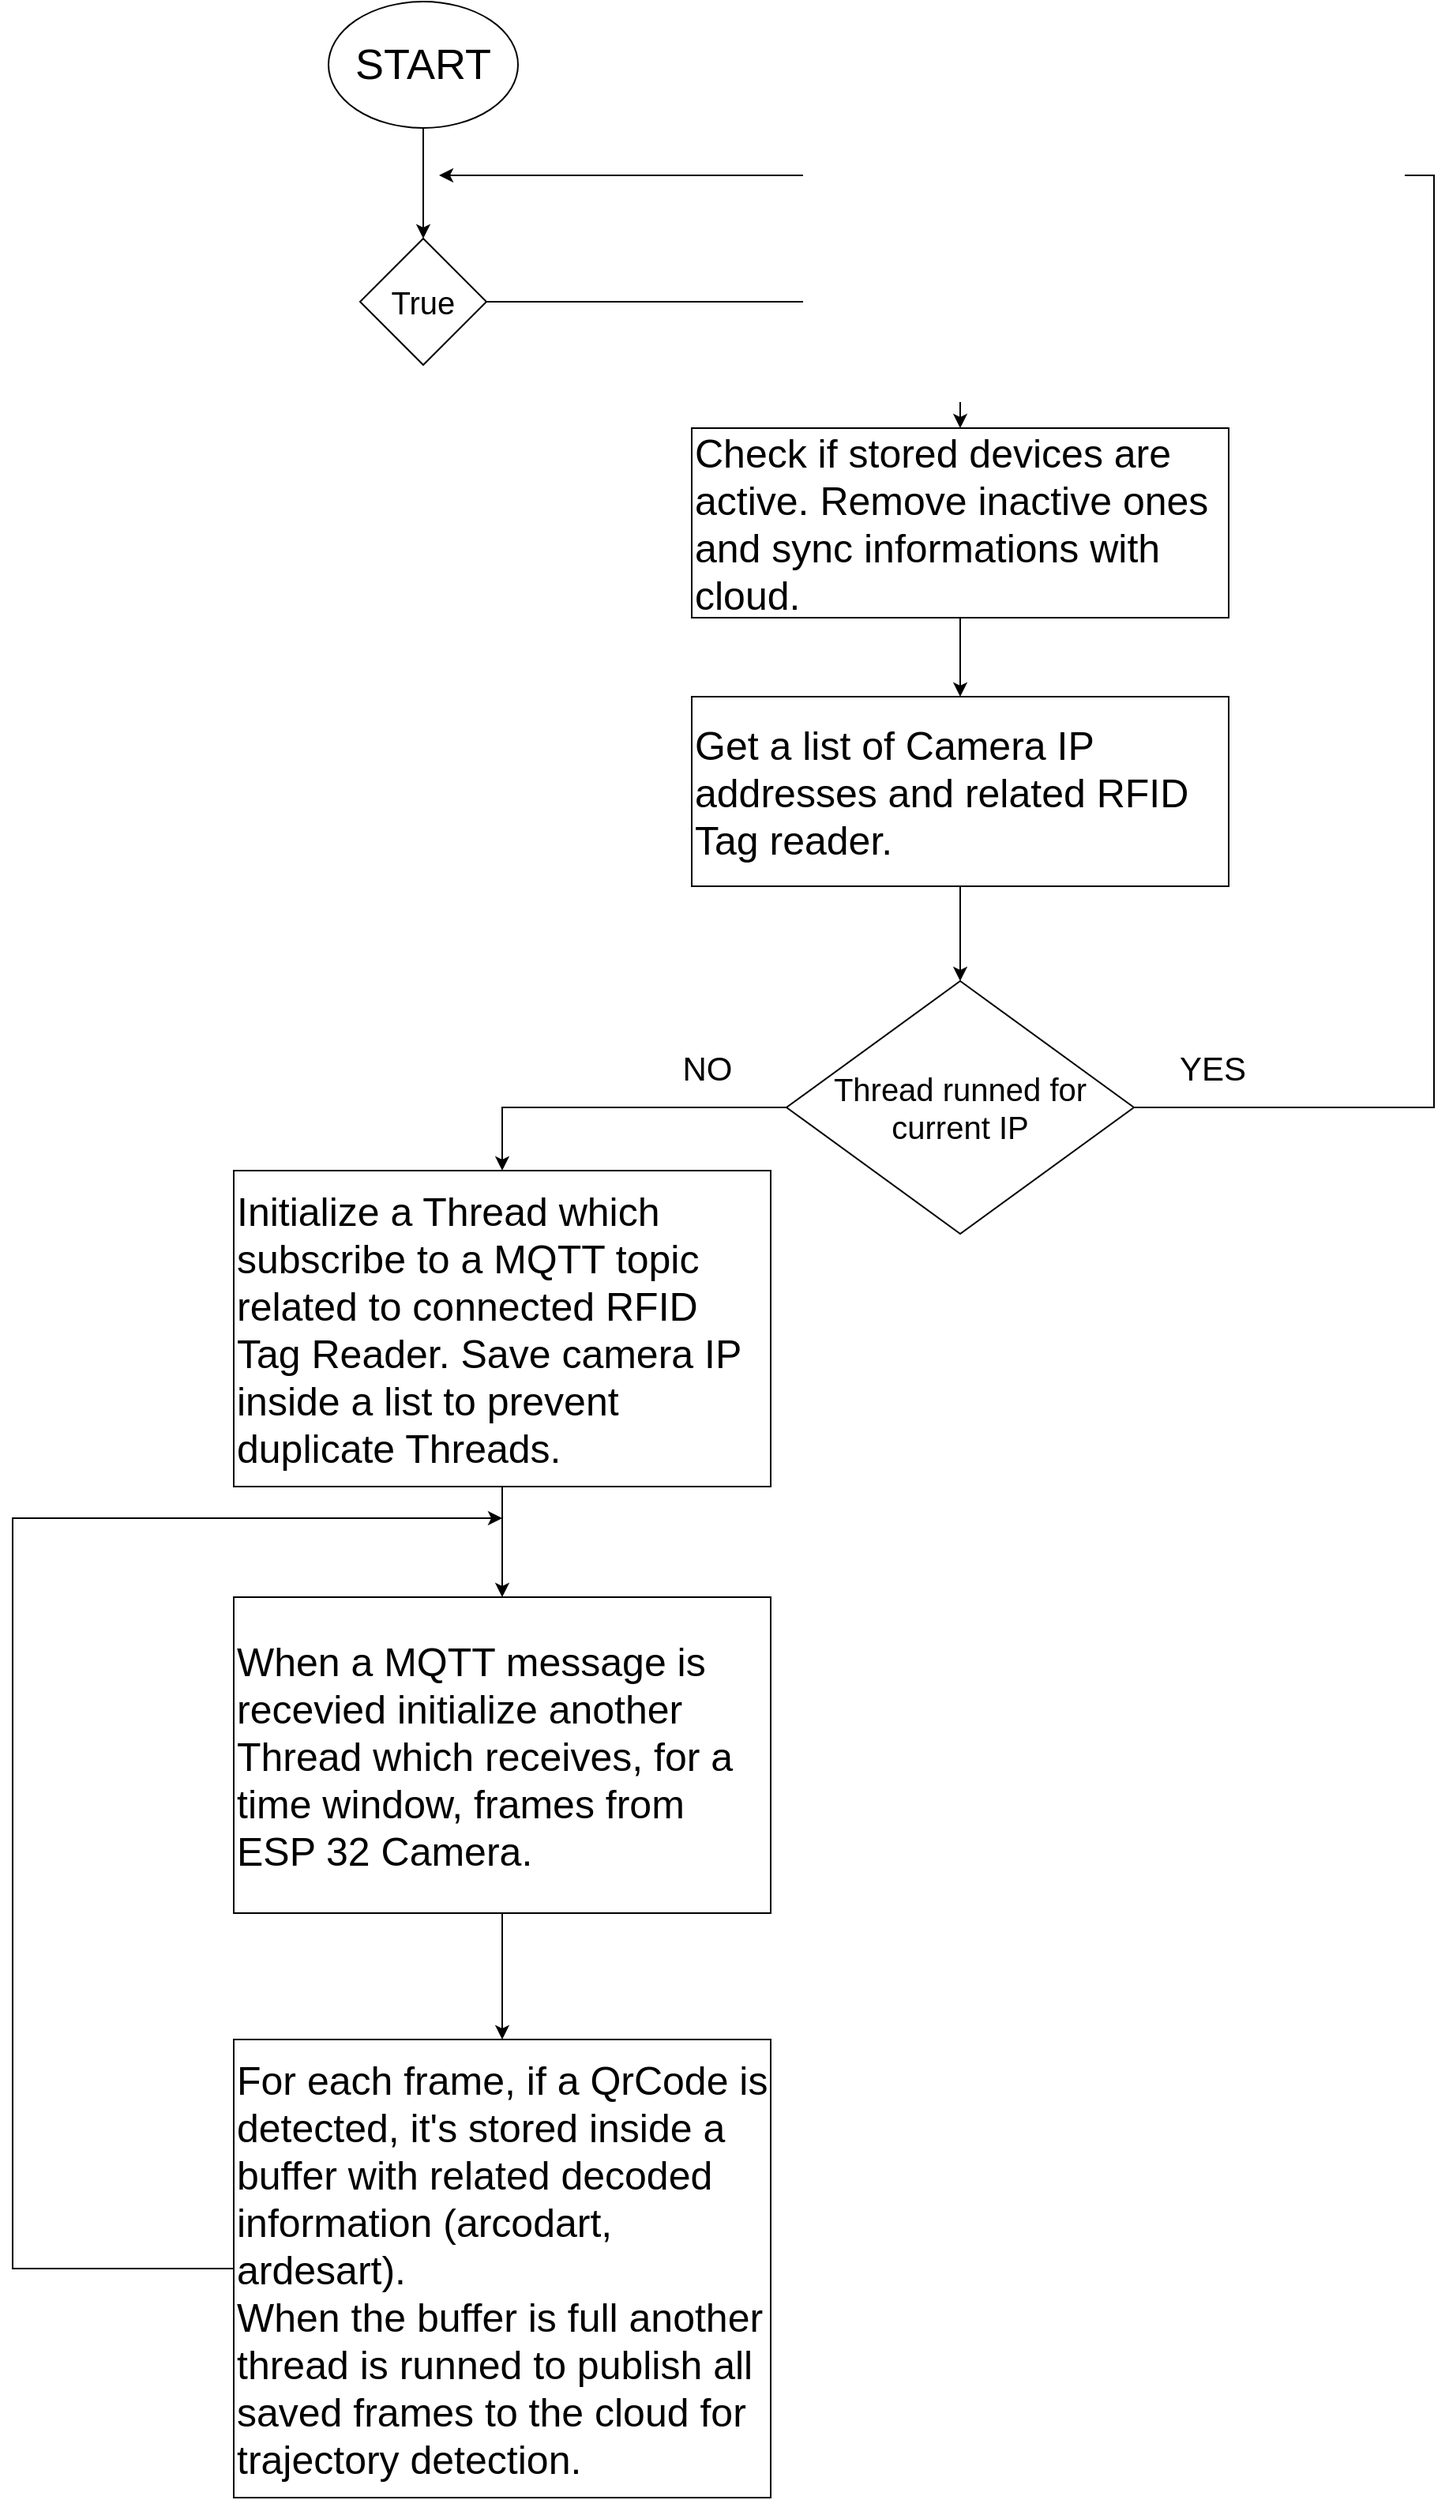 <mxfile version="21.2.1" type="device">
  <diagram name="Pagina-1" id="uH--xadEmKN2jKGh-pJY">
    <mxGraphModel dx="2590" dy="1535" grid="1" gridSize="10" guides="1" tooltips="1" connect="1" arrows="1" fold="1" page="1" pageScale="1" pageWidth="1654" pageHeight="2336" math="0" shadow="0">
      <root>
        <mxCell id="0" />
        <mxCell id="1" parent="0" />
        <mxCell id="CbZeHK5G1vHTjqcx2iB--3" value="" style="edgeStyle=orthogonalEdgeStyle;rounded=0;orthogonalLoop=1;jettySize=auto;html=1;" edge="1" parent="1" source="CbZeHK5G1vHTjqcx2iB--1" target="CbZeHK5G1vHTjqcx2iB--2">
          <mxGeometry relative="1" as="geometry" />
        </mxCell>
        <mxCell id="CbZeHK5G1vHTjqcx2iB--1" value="&lt;font style=&quot;font-size: 27px;&quot;&gt;START&lt;/font&gt;" style="ellipse;whiteSpace=wrap;html=1;" vertex="1" parent="1">
          <mxGeometry x="780" y="70" width="120" height="80" as="geometry" />
        </mxCell>
        <mxCell id="CbZeHK5G1vHTjqcx2iB--5" style="edgeStyle=orthogonalEdgeStyle;rounded=0;orthogonalLoop=1;jettySize=auto;html=1;" edge="1" parent="1" source="CbZeHK5G1vHTjqcx2iB--2" target="CbZeHK5G1vHTjqcx2iB--4">
          <mxGeometry relative="1" as="geometry" />
        </mxCell>
        <mxCell id="CbZeHK5G1vHTjqcx2iB--2" value="&lt;font style=&quot;font-size: 20px;&quot;&gt;True&lt;/font&gt;" style="rhombus;whiteSpace=wrap;html=1;" vertex="1" parent="1">
          <mxGeometry x="800" y="220" width="80" height="80" as="geometry" />
        </mxCell>
        <mxCell id="CbZeHK5G1vHTjqcx2iB--7" value="" style="edgeStyle=orthogonalEdgeStyle;rounded=0;orthogonalLoop=1;jettySize=auto;html=1;" edge="1" parent="1" source="CbZeHK5G1vHTjqcx2iB--4" target="CbZeHK5G1vHTjqcx2iB--6">
          <mxGeometry relative="1" as="geometry" />
        </mxCell>
        <mxCell id="CbZeHK5G1vHTjqcx2iB--4" value="&lt;div style=&quot;&quot;&gt;&lt;span style=&quot;background-color: initial;&quot;&gt;&lt;font style=&quot;font-size: 25px;&quot;&gt;Check if stored devices are active. Remove inactive ones and sync informations with cloud.&lt;/font&gt;&lt;/span&gt;&lt;/div&gt;" style="rounded=0;whiteSpace=wrap;html=1;align=left;" vertex="1" parent="1">
          <mxGeometry x="1010" y="340" width="340" height="120" as="geometry" />
        </mxCell>
        <mxCell id="CbZeHK5G1vHTjqcx2iB--9" value="" style="edgeStyle=orthogonalEdgeStyle;rounded=0;orthogonalLoop=1;jettySize=auto;html=1;" edge="1" parent="1" source="CbZeHK5G1vHTjqcx2iB--6" target="CbZeHK5G1vHTjqcx2iB--8">
          <mxGeometry relative="1" as="geometry" />
        </mxCell>
        <mxCell id="CbZeHK5G1vHTjqcx2iB--6" value="&lt;div style=&quot;&quot;&gt;&lt;span style=&quot;font-size: 25px;&quot;&gt;Get a list of Camera IP addresses and related RFID Tag reader.&lt;/span&gt;&lt;/div&gt;" style="rounded=0;whiteSpace=wrap;html=1;align=left;" vertex="1" parent="1">
          <mxGeometry x="1010" y="510" width="340" height="120" as="geometry" />
        </mxCell>
        <mxCell id="CbZeHK5G1vHTjqcx2iB--10" style="edgeStyle=orthogonalEdgeStyle;rounded=0;orthogonalLoop=1;jettySize=auto;html=1;" edge="1" parent="1" source="CbZeHK5G1vHTjqcx2iB--8">
          <mxGeometry relative="1" as="geometry">
            <mxPoint x="850" y="180" as="targetPoint" />
            <Array as="points">
              <mxPoint x="1480" y="770" />
              <mxPoint x="1480" y="180" />
            </Array>
          </mxGeometry>
        </mxCell>
        <mxCell id="CbZeHK5G1vHTjqcx2iB--14" style="edgeStyle=orthogonalEdgeStyle;rounded=0;orthogonalLoop=1;jettySize=auto;html=1;entryX=0.5;entryY=0;entryDx=0;entryDy=0;exitX=0;exitY=0.5;exitDx=0;exitDy=0;" edge="1" parent="1" source="CbZeHK5G1vHTjqcx2iB--8" target="CbZeHK5G1vHTjqcx2iB--13">
          <mxGeometry relative="1" as="geometry" />
        </mxCell>
        <mxCell id="CbZeHK5G1vHTjqcx2iB--8" value="&lt;font style=&quot;font-size: 20px;&quot;&gt;Thread runned for current IP&lt;/font&gt;" style="rhombus;whiteSpace=wrap;html=1;" vertex="1" parent="1">
          <mxGeometry x="1070" y="690" width="220" height="160" as="geometry" />
        </mxCell>
        <mxCell id="CbZeHK5G1vHTjqcx2iB--11" value="&lt;span style=&quot;font-size: 21px;&quot;&gt;YES&lt;/span&gt;" style="text;html=1;strokeColor=none;fillColor=none;align=center;verticalAlign=middle;whiteSpace=wrap;rounded=0;" vertex="1" parent="1">
          <mxGeometry x="1310" y="730" width="60" height="30" as="geometry" />
        </mxCell>
        <mxCell id="CbZeHK5G1vHTjqcx2iB--12" value="&lt;span style=&quot;font-size: 21px;&quot;&gt;NO&lt;/span&gt;" style="text;html=1;strokeColor=none;fillColor=none;align=center;verticalAlign=middle;whiteSpace=wrap;rounded=0;" vertex="1" parent="1">
          <mxGeometry x="990" y="730" width="60" height="30" as="geometry" />
        </mxCell>
        <mxCell id="CbZeHK5G1vHTjqcx2iB--16" value="" style="edgeStyle=orthogonalEdgeStyle;rounded=0;orthogonalLoop=1;jettySize=auto;html=1;" edge="1" parent="1" source="CbZeHK5G1vHTjqcx2iB--13">
          <mxGeometry relative="1" as="geometry">
            <mxPoint x="890" y="1080" as="targetPoint" />
          </mxGeometry>
        </mxCell>
        <mxCell id="CbZeHK5G1vHTjqcx2iB--13" value="&lt;div style=&quot;&quot;&gt;&lt;span style=&quot;font-size: 25px;&quot;&gt;Initialize a Thread which subscribe to a MQTT topic related to connected RFID Tag Reader. Save camera IP inside a list to prevent duplicate Threads.&lt;/span&gt;&lt;/div&gt;" style="rounded=0;whiteSpace=wrap;html=1;align=left;" vertex="1" parent="1">
          <mxGeometry x="720" y="810" width="340" height="200" as="geometry" />
        </mxCell>
        <mxCell id="CbZeHK5G1vHTjqcx2iB--24" value="" style="edgeStyle=orthogonalEdgeStyle;rounded=0;orthogonalLoop=1;jettySize=auto;html=1;" edge="1" parent="1" source="CbZeHK5G1vHTjqcx2iB--18" target="CbZeHK5G1vHTjqcx2iB--22">
          <mxGeometry relative="1" as="geometry" />
        </mxCell>
        <mxCell id="CbZeHK5G1vHTjqcx2iB--18" value="&lt;div style=&quot;&quot;&gt;&lt;span style=&quot;font-size: 25px;&quot;&gt;When a MQTT message is recevied initialize another Thread which receives, for a time window, frames from ESP 32 Camera.&amp;nbsp;&lt;/span&gt;&lt;/div&gt;" style="rounded=0;whiteSpace=wrap;html=1;align=left;" vertex="1" parent="1">
          <mxGeometry x="720" y="1080" width="340" height="200" as="geometry" />
        </mxCell>
        <mxCell id="CbZeHK5G1vHTjqcx2iB--25" style="edgeStyle=orthogonalEdgeStyle;rounded=0;orthogonalLoop=1;jettySize=auto;html=1;" edge="1" parent="1" source="CbZeHK5G1vHTjqcx2iB--22">
          <mxGeometry relative="1" as="geometry">
            <mxPoint x="890" y="1030" as="targetPoint" />
            <Array as="points">
              <mxPoint x="580" y="1505" />
              <mxPoint x="580" y="1030" />
            </Array>
          </mxGeometry>
        </mxCell>
        <mxCell id="CbZeHK5G1vHTjqcx2iB--22" value="&lt;div style=&quot;&quot;&gt;&lt;span style=&quot;font-size: 25px;&quot;&gt;For each frame, if a QrCode is detected, it&#39;s stored inside a buffer with related decoded information (arcodart, ardesart).&lt;/span&gt;&lt;/div&gt;&lt;div style=&quot;&quot;&gt;&lt;span style=&quot;font-size: 25px;&quot;&gt;When the buffer is full another thread is runned to publish all saved frames to the cloud for trajectory detection.&lt;/span&gt;&lt;/div&gt;" style="rounded=0;whiteSpace=wrap;html=1;align=left;" vertex="1" parent="1">
          <mxGeometry x="720" y="1360" width="340" height="290" as="geometry" />
        </mxCell>
      </root>
    </mxGraphModel>
  </diagram>
</mxfile>

